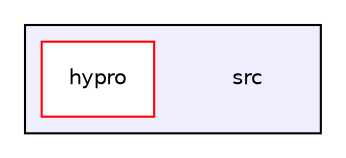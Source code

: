 digraph "/Users/travis/build/hypro/hypro/src" {
  compound=true
  node [ fontsize="10", fontname="Helvetica"];
  edge [ labelfontsize="10", labelfontname="Helvetica"];
  subgraph clusterdir_68267d1309a1af8e8297ef4c3efbcdba {
    graph [ bgcolor="#eeeeff", pencolor="black", label="" URL="dir_68267d1309a1af8e8297ef4c3efbcdba.html"];
    dir_68267d1309a1af8e8297ef4c3efbcdba [shape=plaintext label="src"];
    dir_2ce0cb9797b50c8d842bc50008b46cdd [shape=box label="hypro" color="red" fillcolor="white" style="filled" URL="dir_2ce0cb9797b50c8d842bc50008b46cdd.html"];
  }
}
